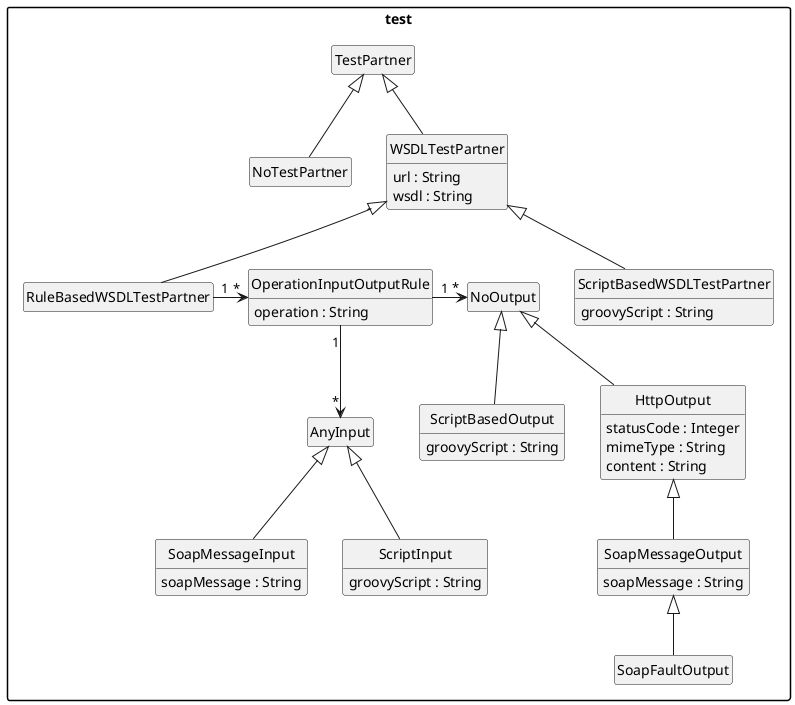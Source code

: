 @startuml
package "test" {

   class NoTestPartner extends TestPartner
   class WSDLTestPartner extends TestPartner {
     url : String
     wsdl : String
   }
   class RuleBasedWSDLTestPartner extends WSDLTestPartner
   class ScriptBasedWSDLTestPartner extends WSDLTestPartner {
     groovyScript : String
   }

   class OperationInputOutputRule {
        operation : String
   }



   class AnyInput
   class SoapMessageInput extends AnyInput {
     soapMessage : String
   }
   class ScriptInput extends AnyInput {
      groovyScript : String
   }


   class NoOutput
   class HttpOutput extends NoOutput {
       statusCode : Integer
       mimeType : String
       content : String
   }
   class SoapMessageOutput extends HttpOutput {
          soapMessage : String
      }
   class SoapFaultOutput extends SoapMessageOutput
   class ScriptBasedOutput extends NoOutput {
       groovyScript : String
   }



	class TestPartner

}

RuleBasedWSDLTestPartner "1" -right-> "*" OperationInputOutputRule
OperationInputOutputRule "1" -down-> "*" AnyInput
OperationInputOutputRule "1" -right-> "*" NoOutput

hide empty members
hide empty methods
hide circle

skinparam monochrome true
skinparam shadowing false
skinparam packageStyle rect
@enduml
